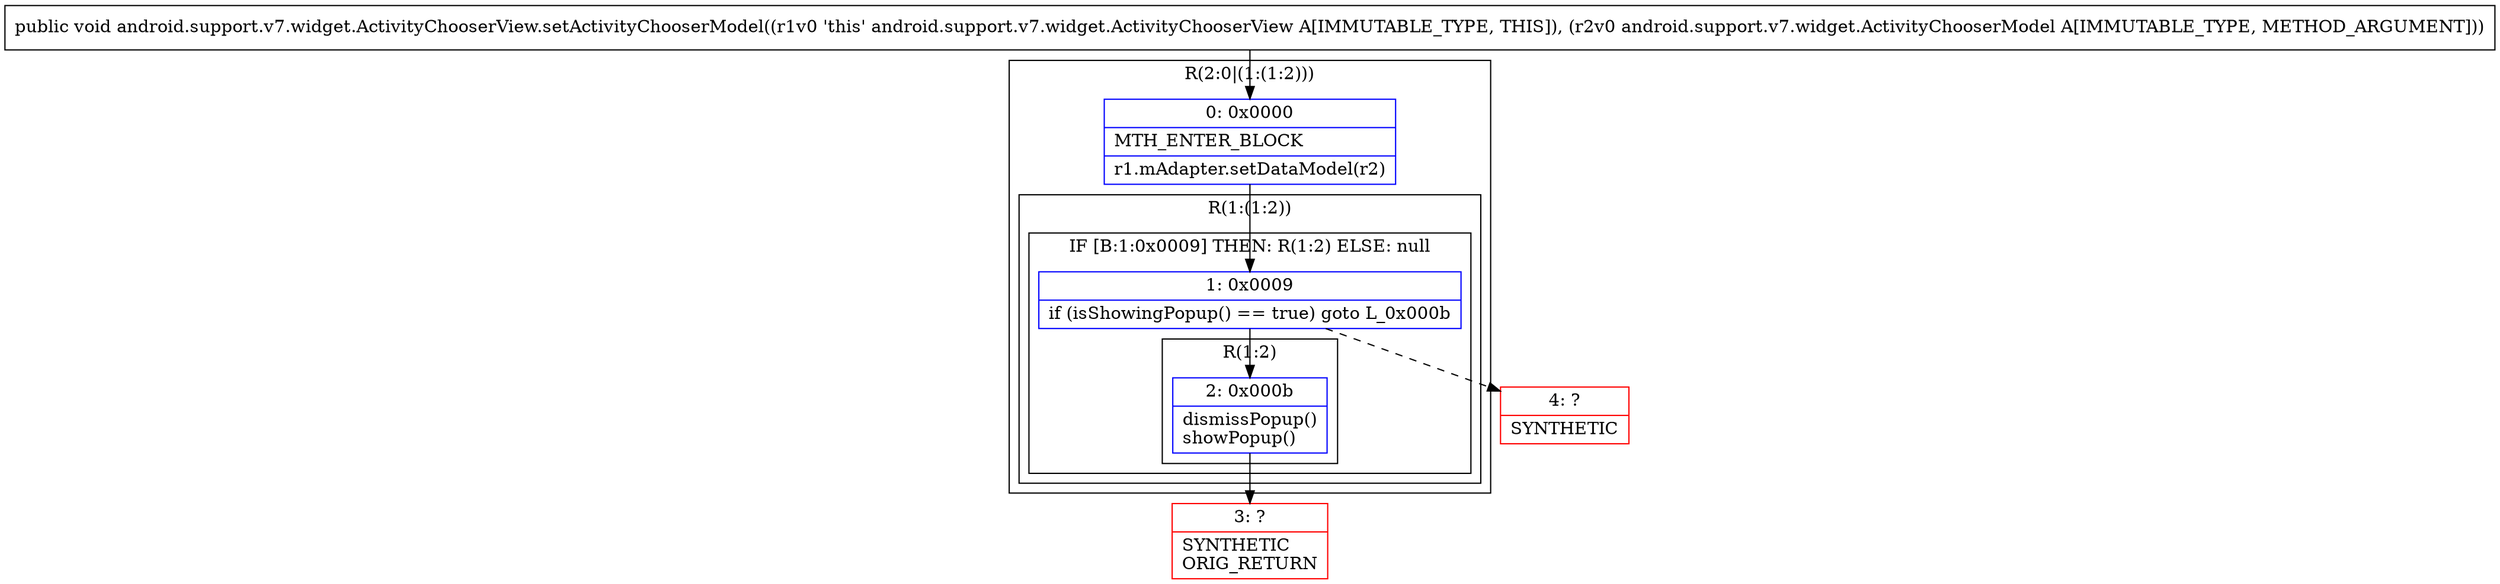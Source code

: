 digraph "CFG forandroid.support.v7.widget.ActivityChooserView.setActivityChooserModel(Landroid\/support\/v7\/widget\/ActivityChooserModel;)V" {
subgraph cluster_Region_361257 {
label = "R(2:0|(1:(1:2)))";
node [shape=record,color=blue];
Node_0 [shape=record,label="{0\:\ 0x0000|MTH_ENTER_BLOCK\l|r1.mAdapter.setDataModel(r2)\l}"];
subgraph cluster_Region_1874831195 {
label = "R(1:(1:2))";
node [shape=record,color=blue];
subgraph cluster_IfRegion_1311672874 {
label = "IF [B:1:0x0009] THEN: R(1:2) ELSE: null";
node [shape=record,color=blue];
Node_1 [shape=record,label="{1\:\ 0x0009|if (isShowingPopup() == true) goto L_0x000b\l}"];
subgraph cluster_Region_315357970 {
label = "R(1:2)";
node [shape=record,color=blue];
Node_2 [shape=record,label="{2\:\ 0x000b|dismissPopup()\lshowPopup()\l}"];
}
}
}
}
Node_3 [shape=record,color=red,label="{3\:\ ?|SYNTHETIC\lORIG_RETURN\l}"];
Node_4 [shape=record,color=red,label="{4\:\ ?|SYNTHETIC\l}"];
MethodNode[shape=record,label="{public void android.support.v7.widget.ActivityChooserView.setActivityChooserModel((r1v0 'this' android.support.v7.widget.ActivityChooserView A[IMMUTABLE_TYPE, THIS]), (r2v0 android.support.v7.widget.ActivityChooserModel A[IMMUTABLE_TYPE, METHOD_ARGUMENT])) }"];
MethodNode -> Node_0;
Node_0 -> Node_1;
Node_1 -> Node_2;
Node_1 -> Node_4[style=dashed];
Node_2 -> Node_3;
}


